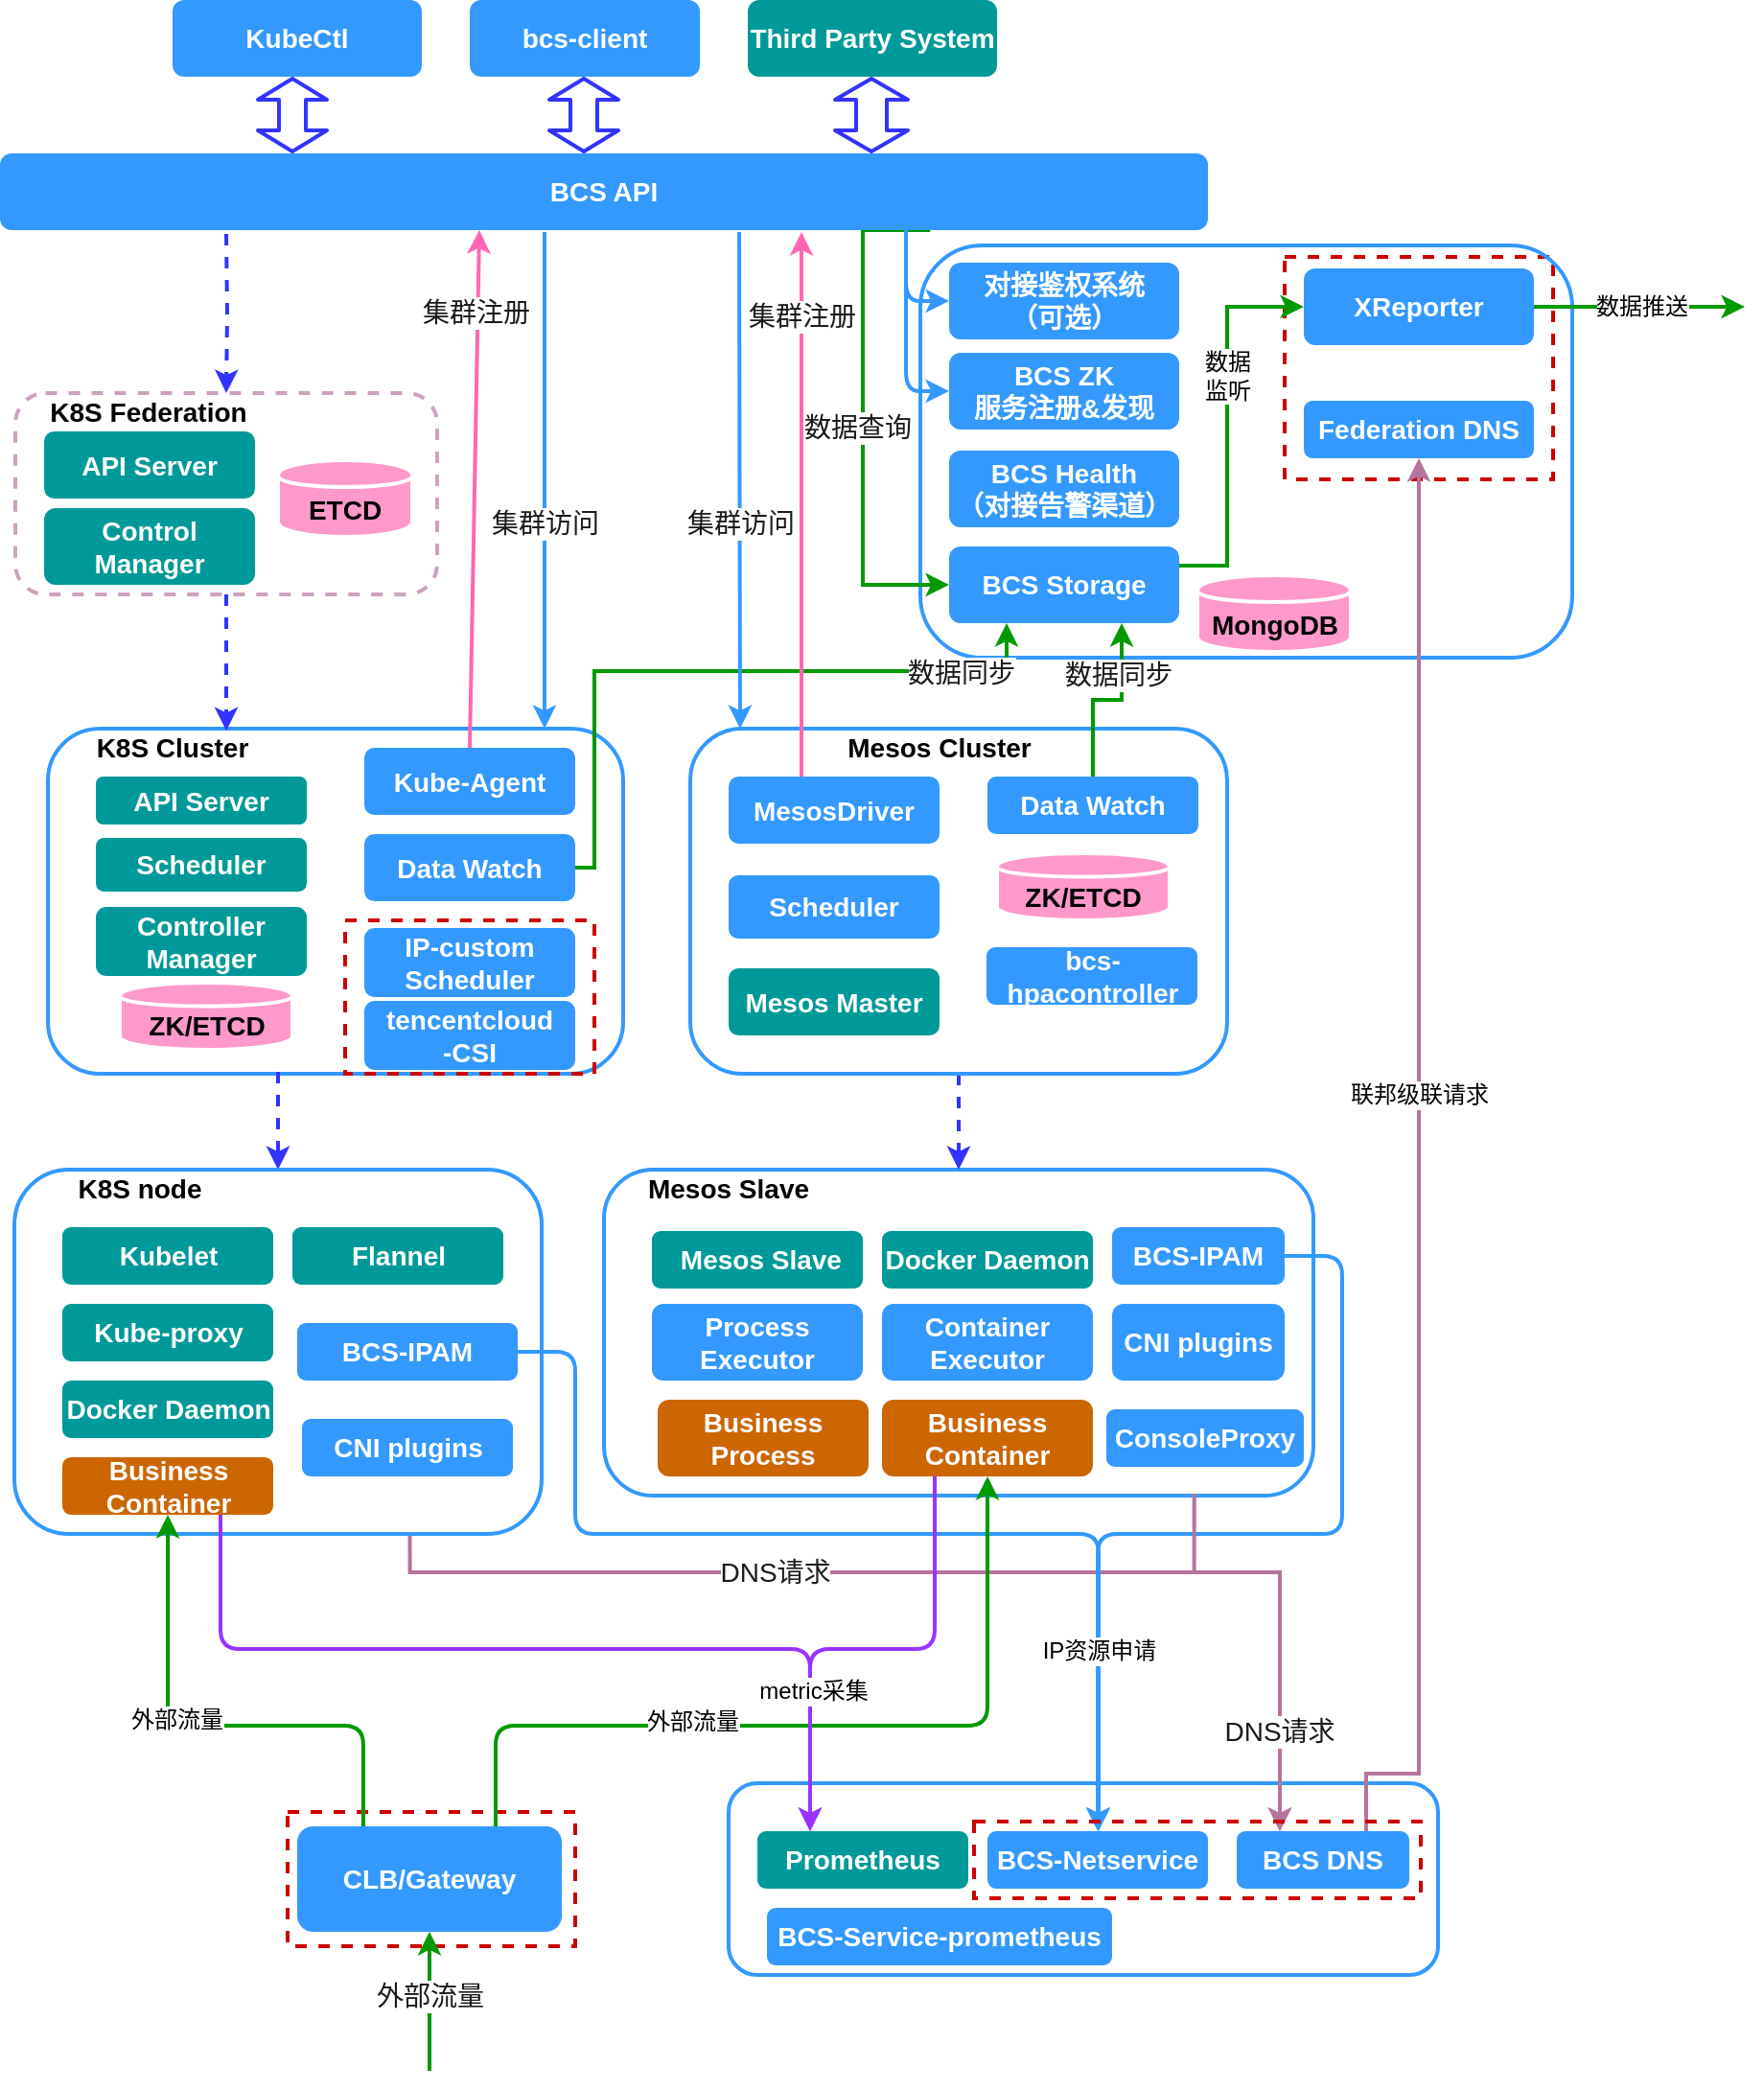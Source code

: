 <mxfile version="11.1.4" type="device"><diagram id="taxaUmjwehEzx2mqGv78" name="v2"><mxGraphModel dx="1186" dy="907" grid="1" gridSize="10" guides="1" tooltips="1" connect="1" arrows="1" fold="1" page="1" pageScale="1" pageWidth="827" pageHeight="1169" background="#ffffff" math="0" shadow="0"><root><mxCell id="0"/><mxCell id="1" parent="0"/><mxCell id="YD3d31g8_n-VVT_rZCP_-27" value="" style="rounded=0;whiteSpace=wrap;html=1;strokeWidth=2;dashed=1;strokeColor=#CC0000;fillColor=none;" vertex="1" parent="1"><mxGeometry x="220" y="1025" width="150" height="70" as="geometry"/></mxCell><mxCell id="cRc2IPDak52sebp2Z4-t-5" value="" style="rounded=1;whiteSpace=wrap;html=1;fontSize=14;fontStyle=1;strokeColor=#3399FF;strokeWidth=2;fillColor=none;" parent="1" vertex="1"><mxGeometry x="95" y="460" width="300" height="180" as="geometry"/></mxCell><mxCell id="YD3d31g8_n-VVT_rZCP_-28" value="" style="rounded=0;whiteSpace=wrap;html=1;strokeWidth=2;dashed=1;strokeColor=#CC0000;fillColor=none;" vertex="1" parent="1"><mxGeometry x="250" y="560" width="130" height="80" as="geometry"/></mxCell><mxCell id="YD3d31g8_n-VVT_rZCP_-29" value="" style="rounded=0;whiteSpace=wrap;html=1;strokeWidth=2;dashed=1;strokeColor=#CC0000;fillColor=none;" vertex="1" parent="1"><mxGeometry x="740" y="214" width="140" height="116" as="geometry"/></mxCell><mxCell id="YD3d31g8_n-VVT_rZCP_-17" value="" style="rounded=1;whiteSpace=wrap;html=1;fontSize=14;fontStyle=1;strokeColor=#3399FF;strokeWidth=2;" vertex="1" parent="1"><mxGeometry x="450" y="1010" width="370" height="100" as="geometry"/></mxCell><mxCell id="YD3d31g8_n-VVT_rZCP_-16" value="" style="rounded=1;whiteSpace=wrap;html=1;fontSize=14;fontStyle=1;strokeColor=#3399FF;strokeWidth=2;fillColor=none;" vertex="1" parent="1"><mxGeometry x="550" y="208" width="340" height="215" as="geometry"/></mxCell><mxCell id="cRc2IPDak52sebp2Z4-t-1" value="KubeCtl&lt;br style=&quot;font-size: 14px;&quot;&gt;" style="rounded=1;whiteSpace=wrap;html=1;fontSize=14;fontStyle=1;strokeColor=none;fillColor=#3399FF;fontColor=#FFFFFF;" parent="1" vertex="1"><mxGeometry x="160" y="80" width="130" height="40" as="geometry"/></mxCell><mxCell id="cRc2IPDak52sebp2Z4-t-2" value="bcs-client&lt;br style=&quot;font-size: 14px;&quot;&gt;" style="rounded=1;whiteSpace=wrap;html=1;fontSize=14;fontStyle=1;fontColor=#FFFFFF;strokeColor=none;fillColor=#3399FF;" parent="1" vertex="1"><mxGeometry x="315" y="80" width="120" height="40" as="geometry"/></mxCell><mxCell id="cRc2IPDak52sebp2Z4-t-3" value="Third Party System" style="rounded=1;whiteSpace=wrap;html=1;fontSize=14;fontStyle=1;fillColor=#009999;strokeColor=none;fontColor=#FFFFFF;" parent="1" vertex="1"><mxGeometry x="460" y="80" width="130" height="40" as="geometry"/></mxCell><mxCell id="cRc2IPDak52sebp2Z4-t-68" style="edgeStyle=orthogonalEdgeStyle;rounded=0;orthogonalLoop=1;jettySize=auto;html=1;strokeColor=#3333FF;strokeWidth=2;fontSize=14;fontColor=#FFFFFF;dashed=1;" parent="1" target="cRc2IPDak52sebp2Z4-t-63" edge="1"><mxGeometry relative="1" as="geometry"><mxPoint x="188" y="202" as="sourcePoint"/></mxGeometry></mxCell><mxCell id="cRc2IPDak52sebp2Z4-t-86" style="edgeStyle=orthogonalEdgeStyle;rounded=0;orthogonalLoop=1;jettySize=auto;html=1;exitX=0.77;exitY=1;exitDx=0;exitDy=0;entryX=0;entryY=0.5;entryDx=0;entryDy=0;strokeColor=#009900;strokeWidth=2;fontSize=14;fontColor=#FFFFFF;exitPerimeter=0;" parent="1" source="cRc2IPDak52sebp2Z4-t-4" target="cRc2IPDak52sebp2Z4-t-52" edge="1"><mxGeometry relative="1" as="geometry"><Array as="points"><mxPoint x="520" y="200"/><mxPoint x="520" y="385"/></Array></mxGeometry></mxCell><mxCell id="cRc2IPDak52sebp2Z4-t-87" value="&lt;font color=&quot;#1a1a1a&quot;&gt;数据查询&lt;/font&gt;" style="text;html=1;resizable=0;points=[];align=center;verticalAlign=middle;labelBackgroundColor=#ffffff;fontSize=14;fontColor=#FFFFFF;" parent="cRc2IPDak52sebp2Z4-t-86" vertex="1" connectable="0"><mxGeometry x="0.043" y="-3" relative="1" as="geometry"><mxPoint as="offset"/></mxGeometry></mxCell><mxCell id="cRc2IPDak52sebp2Z4-t-4" value="BCS API&lt;br style=&quot;font-size: 14px;&quot;&gt;" style="rounded=1;whiteSpace=wrap;html=1;fontSize=14;fontStyle=1;fontColor=#FFFFFF;strokeColor=none;fillColor=#3399FF;" parent="1" vertex="1"><mxGeometry x="70" y="160" width="630" height="40" as="geometry"/></mxCell><mxCell id="cRc2IPDak52sebp2Z4-t-70" style="rounded=0;orthogonalLoop=1;jettySize=auto;html=1;entryX=0.5;entryY=0;entryDx=0;entryDy=0;dashed=1;strokeColor=#3333FF;strokeWidth=2;fontSize=14;fontColor=#FFFFFF;" parent="1" target="cRc2IPDak52sebp2Z4-t-7" edge="1"><mxGeometry relative="1" as="geometry"><mxPoint x="215" y="639" as="sourcePoint"/></mxGeometry></mxCell><mxCell id="cRc2IPDak52sebp2Z4-t-93" style="edgeStyle=orthogonalEdgeStyle;rounded=0;orthogonalLoop=1;jettySize=auto;html=1;exitX=0.75;exitY=1;exitDx=0;exitDy=0;strokeColor=#B5739D;strokeWidth=2;fontSize=14;fontColor=#FFFFFF;entryX=0.25;entryY=0;entryDx=0;entryDy=0;" parent="1" source="cRc2IPDak52sebp2Z4-t-7" target="cRc2IPDak52sebp2Z4-t-50" edge="1"><mxGeometry relative="1" as="geometry"><mxPoint x="880" y="630" as="targetPoint"/><Array as="points"><mxPoint x="284" y="900"/><mxPoint x="738" y="900"/></Array></mxGeometry></mxCell><mxCell id="cRc2IPDak52sebp2Z4-t-95" value="&lt;font color=&quot;#1a1a1a&quot;&gt;DNS请求&lt;/font&gt;" style="text;html=1;resizable=0;points=[];align=center;verticalAlign=middle;labelBackgroundColor=#ffffff;fontSize=14;fontColor=#FFFFFF;" parent="cRc2IPDak52sebp2Z4-t-93" vertex="1" connectable="0"><mxGeometry x="-0.311" relative="1" as="geometry"><mxPoint as="offset"/></mxGeometry></mxCell><mxCell id="cRc2IPDak52sebp2Z4-t-7" value="" style="rounded=1;whiteSpace=wrap;html=1;fontSize=14;fontStyle=1;strokeColor=#3399FF;strokeWidth=2;" parent="1" vertex="1"><mxGeometry x="77.5" y="690" width="275" height="190" as="geometry"/></mxCell><mxCell id="cRc2IPDak52sebp2Z4-t-8" value="" style="rounded=1;whiteSpace=wrap;html=1;fontSize=14;fontStyle=1;strokeColor=#3399FF;strokeWidth=2;" parent="1" vertex="1"><mxGeometry x="385" y="690" width="370" height="170" as="geometry"/></mxCell><mxCell id="cRc2IPDak52sebp2Z4-t-88" style="rounded=0;orthogonalLoop=1;jettySize=auto;html=1;exitX=0.5;exitY=1;exitDx=0;exitDy=0;strokeColor=#3333FF;strokeWidth=2;fontSize=14;fontColor=#FFFFFF;dashed=1;" parent="1" source="cRc2IPDak52sebp2Z4-t-9" target="cRc2IPDak52sebp2Z4-t-8" edge="1"><mxGeometry relative="1" as="geometry"/></mxCell><mxCell id="cRc2IPDak52sebp2Z4-t-9" value="" style="rounded=1;whiteSpace=wrap;html=1;fontSize=14;fontStyle=1;strokeColor=#3399FF;strokeWidth=2;" parent="1" vertex="1"><mxGeometry x="430" y="460" width="280" height="180" as="geometry"/></mxCell><mxCell id="cRc2IPDak52sebp2Z4-t-12" value="API Server" style="rounded=1;whiteSpace=wrap;html=1;fontSize=14;fontStyle=1;fontColor=#FFFFFF;strokeColor=none;fillColor=#009999;" parent="1" vertex="1"><mxGeometry x="120" y="485" width="110" height="25" as="geometry"/></mxCell><mxCell id="cRc2IPDak52sebp2Z4-t-71" style="rounded=0;orthogonalLoop=1;jettySize=auto;html=1;exitX=0.5;exitY=0;exitDx=0;exitDy=0;strokeColor=#FF66B3;strokeWidth=2;fontSize=14;fontColor=#FFFFFF;" parent="1" source="cRc2IPDak52sebp2Z4-t-13" edge="1"><mxGeometry relative="1" as="geometry"><mxPoint x="320" y="200" as="targetPoint"/></mxGeometry></mxCell><mxCell id="cRc2IPDak52sebp2Z4-t-73" value="&lt;font color=&quot;#1a1a1a&quot;&gt;集群注册&lt;/font&gt;" style="text;html=1;resizable=0;points=[];align=center;verticalAlign=middle;labelBackgroundColor=#ffffff;fontSize=14;fontColor=#FFFFFF;" parent="cRc2IPDak52sebp2Z4-t-71" vertex="1" connectable="0"><mxGeometry x="0.684" y="1" relative="1" as="geometry"><mxPoint as="offset"/></mxGeometry></mxCell><mxCell id="cRc2IPDak52sebp2Z4-t-13" value="Kube-Agent" style="rounded=1;whiteSpace=wrap;html=1;fontSize=14;fontStyle=1;fontColor=#FFFFFF;strokeColor=none;fillColor=#3399FF;" parent="1" vertex="1"><mxGeometry x="260" y="470" width="110" height="35" as="geometry"/></mxCell><mxCell id="cRc2IPDak52sebp2Z4-t-14" value="Scheduler" style="rounded=1;whiteSpace=wrap;html=1;fontSize=14;fontStyle=1;fontColor=#FFFFFF;strokeColor=none;fillColor=#009999;" parent="1" vertex="1"><mxGeometry x="120" y="517" width="110" height="28" as="geometry"/></mxCell><mxCell id="cRc2IPDak52sebp2Z4-t-82" style="edgeStyle=orthogonalEdgeStyle;rounded=0;orthogonalLoop=1;jettySize=auto;html=1;exitX=1;exitY=0.5;exitDx=0;exitDy=0;entryX=0.25;entryY=1;entryDx=0;entryDy=0;strokeColor=#009900;strokeWidth=2;fontSize=14;fontColor=#FFFFFF;" parent="1" source="cRc2IPDak52sebp2Z4-t-15" target="cRc2IPDak52sebp2Z4-t-52" edge="1"><mxGeometry relative="1" as="geometry"><Array as="points"><mxPoint x="380" y="533"/><mxPoint x="380" y="430"/><mxPoint x="595" y="430"/></Array></mxGeometry></mxCell><mxCell id="cRc2IPDak52sebp2Z4-t-84" value="&lt;font color=&quot;#1a1a1a&quot;&gt;数据同步&lt;/font&gt;" style="text;html=1;resizable=0;points=[];align=center;verticalAlign=middle;labelBackgroundColor=#ffffff;fontSize=14;fontColor=#FFFFFF;" parent="cRc2IPDak52sebp2Z4-t-82" vertex="1" connectable="0"><mxGeometry x="0.721" y="-1" relative="1" as="geometry"><mxPoint as="offset"/></mxGeometry></mxCell><mxCell id="cRc2IPDak52sebp2Z4-t-15" value="Data Watch" style="rounded=1;whiteSpace=wrap;html=1;fontSize=14;fontStyle=1;fontColor=#FFFFFF;strokeColor=none;fillColor=#3399FF;" parent="1" vertex="1"><mxGeometry x="260" y="515" width="110" height="35" as="geometry"/></mxCell><mxCell id="cRc2IPDak52sebp2Z4-t-16" value="Controller Manager" style="rounded=1;whiteSpace=wrap;html=1;fontSize=14;fontStyle=1;fontColor=#FFFFFF;strokeColor=none;fillColor=#009999;" parent="1" vertex="1"><mxGeometry x="120" y="553" width="110" height="36" as="geometry"/></mxCell><mxCell id="cRc2IPDak52sebp2Z4-t-17" value="K8S Cluster" style="text;html=1;strokeColor=none;fillColor=none;align=center;verticalAlign=middle;whiteSpace=wrap;rounded=0;fontSize=14;fontStyle=1" parent="1" vertex="1"><mxGeometry x="115" y="460" width="90" height="20" as="geometry"/></mxCell><mxCell id="cRc2IPDak52sebp2Z4-t-18" value="Mesos Cluster" style="text;html=1;strokeColor=none;fillColor=none;align=center;verticalAlign=middle;whiteSpace=wrap;rounded=0;fontSize=14;fontStyle=1" parent="1" vertex="1"><mxGeometry x="500" y="460" width="120" height="20" as="geometry"/></mxCell><mxCell id="cRc2IPDak52sebp2Z4-t-19" value="MesosDriver" style="rounded=1;whiteSpace=wrap;html=1;fontSize=14;fontStyle=1;fontColor=#FFFFFF;strokeColor=none;fillColor=#3399FF;" parent="1" vertex="1"><mxGeometry x="450" y="485" width="110" height="35" as="geometry"/></mxCell><mxCell id="cRc2IPDak52sebp2Z4-t-83" style="edgeStyle=orthogonalEdgeStyle;rounded=0;orthogonalLoop=1;jettySize=auto;html=1;exitX=0.5;exitY=0;exitDx=0;exitDy=0;entryX=0.75;entryY=1;entryDx=0;entryDy=0;strokeColor=#009900;strokeWidth=2;fontSize=14;fontColor=#FFFFFF;" parent="1" source="cRc2IPDak52sebp2Z4-t-20" target="cRc2IPDak52sebp2Z4-t-52" edge="1"><mxGeometry relative="1" as="geometry"/></mxCell><mxCell id="cRc2IPDak52sebp2Z4-t-85" value="&lt;font color=&quot;#1a1a1a&quot;&gt;数据同步&lt;/font&gt;" style="text;html=1;resizable=0;points=[];align=center;verticalAlign=middle;labelBackgroundColor=#ffffff;fontSize=14;fontColor=#FFFFFF;" parent="cRc2IPDak52sebp2Z4-t-83" vertex="1" connectable="0"><mxGeometry x="0.432" y="2" relative="1" as="geometry"><mxPoint as="offset"/></mxGeometry></mxCell><mxCell id="cRc2IPDak52sebp2Z4-t-20" value="Data Watch" style="rounded=1;whiteSpace=wrap;html=1;fontSize=14;fontStyle=1;fontColor=#FFFFFF;strokeColor=none;fillColor=#3399FF;" parent="1" vertex="1"><mxGeometry x="585" y="485" width="110" height="30" as="geometry"/></mxCell><mxCell id="cRc2IPDak52sebp2Z4-t-21" value="Mesos Master" style="rounded=1;whiteSpace=wrap;html=1;fontSize=14;fontStyle=1;fontColor=#FFFFFF;strokeColor=none;fillColor=#009999;" parent="1" vertex="1"><mxGeometry x="450" y="585" width="110" height="35" as="geometry"/></mxCell><mxCell id="cRc2IPDak52sebp2Z4-t-22" value="Scheduler" style="rounded=1;whiteSpace=wrap;html=1;fontSize=14;fontStyle=1;fontColor=#FFFFFF;strokeColor=none;fillColor=#3399FF;" parent="1" vertex="1"><mxGeometry x="450" y="536.5" width="110" height="33" as="geometry"/></mxCell><mxCell id="cRc2IPDak52sebp2Z4-t-23" value="ZK/ETCD" style="shape=cylinder;whiteSpace=wrap;html=1;boundedLbl=1;backgroundOutline=1;fontSize=14;fontStyle=1;strokeColor=#FFFFFF;strokeWidth=2;fillColor=#FF99CC;" parent="1" vertex="1"><mxGeometry x="590" y="525" width="90" height="35" as="geometry"/></mxCell><mxCell id="cRc2IPDak52sebp2Z4-t-24" value="bcs-hpacontroller" style="rounded=1;whiteSpace=wrap;html=1;fontSize=14;fontStyle=1;fontColor=#FFFFFF;strokeColor=none;fillColor=#3399FF;" parent="1" vertex="1"><mxGeometry x="584.5" y="574" width="110" height="30" as="geometry"/></mxCell><mxCell id="cRc2IPDak52sebp2Z4-t-25" value="K8S node" style="text;html=1;strokeColor=none;fillColor=none;align=center;verticalAlign=middle;whiteSpace=wrap;rounded=0;fontSize=14;fontStyle=1" parent="1" vertex="1"><mxGeometry x="97.5" y="690" width="90" height="20" as="geometry"/></mxCell><mxCell id="cRc2IPDak52sebp2Z4-t-26" value="Mesos Slave" style="text;html=1;strokeColor=none;fillColor=none;align=center;verticalAlign=middle;whiteSpace=wrap;rounded=0;fontSize=14;fontStyle=1" parent="1" vertex="1"><mxGeometry x="405" y="690" width="90" height="20" as="geometry"/></mxCell><mxCell id="cRc2IPDak52sebp2Z4-t-27" value="Kubelet" style="rounded=1;whiteSpace=wrap;html=1;fontSize=14;fontStyle=1;fontColor=#FFFFFF;strokeColor=none;fillColor=#009999;" parent="1" vertex="1"><mxGeometry x="102.5" y="720" width="110" height="30" as="geometry"/></mxCell><mxCell id="cRc2IPDak52sebp2Z4-t-28" value="Kube-proxy" style="rounded=1;whiteSpace=wrap;html=1;fontSize=14;fontStyle=1;fontColor=#FFFFFF;strokeColor=none;fillColor=#009999;" parent="1" vertex="1"><mxGeometry x="102.5" y="760" width="110" height="30" as="geometry"/></mxCell><mxCell id="cRc2IPDak52sebp2Z4-t-29" value="Docker Daemon" style="rounded=1;whiteSpace=wrap;html=1;fontSize=14;fontStyle=1;fontColor=#FFFFFF;strokeColor=none;fillColor=#009999;" parent="1" vertex="1"><mxGeometry x="102.5" y="800" width="110" height="30" as="geometry"/></mxCell><mxCell id="cRc2IPDak52sebp2Z4-t-30" value="Flannel" style="rounded=1;whiteSpace=wrap;html=1;fontSize=14;fontStyle=1;fontColor=#FFFFFF;strokeColor=none;fillColor=#009999;" parent="1" vertex="1"><mxGeometry x="222.5" y="720" width="110" height="30" as="geometry"/></mxCell><mxCell id="YD3d31g8_n-VVT_rZCP_-21" style="edgeStyle=orthogonalEdgeStyle;rounded=1;orthogonalLoop=1;jettySize=auto;html=1;exitX=1;exitY=0.5;exitDx=0;exitDy=0;startArrow=none;startFill=0;endArrow=classic;endFill=1;strokeColor=#3399FF;strokeWidth=2;" edge="1" parent="1" source="cRc2IPDak52sebp2Z4-t-32" target="YD3d31g8_n-VVT_rZCP_-2"><mxGeometry relative="1" as="geometry"><Array as="points"><mxPoint x="370" y="785"/><mxPoint x="370" y="880"/><mxPoint x="643" y="880"/></Array></mxGeometry></mxCell><mxCell id="cRc2IPDak52sebp2Z4-t-32" value="BCS-IPAM" style="rounded=1;whiteSpace=wrap;html=1;fontSize=14;fontStyle=1;fontColor=#FFFFFF;strokeColor=none;fillColor=#3399FF;" parent="1" vertex="1"><mxGeometry x="225" y="770" width="115" height="30" as="geometry"/></mxCell><mxCell id="cRc2IPDak52sebp2Z4-t-33" value="Business Container" style="rounded=1;whiteSpace=wrap;html=1;fontSize=14;fontStyle=1;fontColor=#FFFFFF;strokeColor=none;fillColor=#CC6600;" parent="1" vertex="1"><mxGeometry x="102.5" y="840" width="110" height="30" as="geometry"/></mxCell><mxCell id="cRc2IPDak52sebp2Z4-t-34" value="CNI plugins" style="rounded=1;whiteSpace=wrap;html=1;fontSize=14;fontStyle=1;fontColor=#FFFFFF;strokeColor=none;fillColor=#3399FF;" parent="1" vertex="1"><mxGeometry x="227.5" y="820" width="110" height="30" as="geometry"/></mxCell><mxCell id="cRc2IPDak52sebp2Z4-t-35" value="&amp;nbsp;Mesos Slave" style="rounded=1;whiteSpace=wrap;html=1;fontSize=14;fontStyle=1;fontColor=#FFFFFF;strokeColor=none;fillColor=#009999;" parent="1" vertex="1"><mxGeometry x="410" y="722" width="110" height="30" as="geometry"/></mxCell><mxCell id="cRc2IPDak52sebp2Z4-t-36" value="Process Executor" style="rounded=1;whiteSpace=wrap;html=1;fontSize=14;fontStyle=1;fontColor=#FFFFFF;strokeColor=none;fillColor=#3399FF;" parent="1" vertex="1"><mxGeometry x="410" y="760" width="110" height="40" as="geometry"/></mxCell><mxCell id="cRc2IPDak52sebp2Z4-t-37" value="Container Executor" style="rounded=1;whiteSpace=wrap;html=1;fontSize=14;fontStyle=1;fontColor=#FFFFFF;strokeColor=none;fillColor=#3399FF;" parent="1" vertex="1"><mxGeometry x="530" y="760" width="110" height="40" as="geometry"/></mxCell><mxCell id="YD3d31g8_n-VVT_rZCP_-23" style="edgeStyle=orthogonalEdgeStyle;rounded=1;orthogonalLoop=1;jettySize=auto;html=1;exitX=1;exitY=0.5;exitDx=0;exitDy=0;entryX=0.5;entryY=0;entryDx=0;entryDy=0;startArrow=none;startFill=0;endArrow=classic;endFill=1;strokeColor=#3399FF;strokeWidth=2;" edge="1" parent="1" source="cRc2IPDak52sebp2Z4-t-40" target="YD3d31g8_n-VVT_rZCP_-2"><mxGeometry relative="1" as="geometry"><Array as="points"><mxPoint x="770" y="735"/><mxPoint x="770" y="880"/><mxPoint x="643" y="880"/></Array></mxGeometry></mxCell><mxCell id="YD3d31g8_n-VVT_rZCP_-24" value="IP资源申请" style="text;html=1;resizable=0;points=[];align=center;verticalAlign=middle;labelBackgroundColor=#ffffff;" vertex="1" connectable="0" parent="YD3d31g8_n-VVT_rZCP_-23"><mxGeometry x="0.589" relative="1" as="geometry"><mxPoint as="offset"/></mxGeometry></mxCell><mxCell id="cRc2IPDak52sebp2Z4-t-40" value="BCS-IPAM" style="rounded=1;whiteSpace=wrap;html=1;fontSize=14;fontStyle=1;fontColor=#FFFFFF;strokeColor=none;fillColor=#3399FF;" parent="1" vertex="1"><mxGeometry x="650" y="720" width="90" height="30" as="geometry"/></mxCell><mxCell id="cRc2IPDak52sebp2Z4-t-42" value="CNI plugins" style="rounded=1;whiteSpace=wrap;html=1;fontSize=14;fontStyle=1;fontColor=#FFFFFF;strokeColor=none;fillColor=#3399FF;" parent="1" vertex="1"><mxGeometry x="650" y="760" width="90" height="40" as="geometry"/></mxCell><mxCell id="cRc2IPDak52sebp2Z4-t-47" value="Business Container" style="rounded=1;whiteSpace=wrap;html=1;fontSize=14;fontStyle=1;fontColor=#FFFFFF;strokeColor=none;fillColor=#CC6600;" parent="1" vertex="1"><mxGeometry x="530" y="810" width="110" height="40" as="geometry"/></mxCell><mxCell id="cRc2IPDak52sebp2Z4-t-48" value="Business Process" style="rounded=1;whiteSpace=wrap;html=1;fontSize=14;fontStyle=1;fontColor=#FFFFFF;strokeColor=none;fillColor=#CC6600;" parent="1" vertex="1"><mxGeometry x="413" y="810" width="110" height="40" as="geometry"/></mxCell><mxCell id="cRc2IPDak52sebp2Z4-t-49" value="Docker Daemon" style="rounded=1;whiteSpace=wrap;html=1;fontSize=14;fontStyle=1;fontColor=#FFFFFF;strokeColor=none;fillColor=#009999;" parent="1" vertex="1"><mxGeometry x="530" y="722" width="110" height="30" as="geometry"/></mxCell><mxCell id="iwI24zQq8CgomT1P9HH2-2" style="edgeStyle=orthogonalEdgeStyle;rounded=0;orthogonalLoop=1;jettySize=auto;html=1;exitX=0.75;exitY=0;exitDx=0;exitDy=0;entryX=0.5;entryY=1;entryDx=0;entryDy=0;fontSize=14;fontColor=#FFFFFF;strokeColor=#B5739D;strokeWidth=2;" parent="1" source="cRc2IPDak52sebp2Z4-t-50" target="iwI24zQq8CgomT1P9HH2-1" edge="1"><mxGeometry relative="1" as="geometry"><Array as="points"><mxPoint x="783" y="1005"/><mxPoint x="810" y="1005"/></Array></mxGeometry></mxCell><mxCell id="iwI24zQq8CgomT1P9HH2-3" value="&lt;font color=&quot;#000000&quot;&gt;联邦级联请求&lt;/font&gt;" style="text;html=1;resizable=0;points=[];align=center;verticalAlign=middle;labelBackgroundColor=#ffffff;" parent="iwI24zQq8CgomT1P9HH2-2" vertex="1" connectable="0"><mxGeometry x="0.108" relative="1" as="geometry"><mxPoint as="offset"/></mxGeometry></mxCell><mxCell id="cRc2IPDak52sebp2Z4-t-50" value="BCS DNS&lt;br style=&quot;font-size: 14px;&quot;&gt;" style="rounded=1;whiteSpace=wrap;html=1;fontSize=14;fontStyle=1;fontColor=#FFFFFF;strokeColor=none;fillColor=#3399FF;" parent="1" vertex="1"><mxGeometry x="715" y="1035" width="90" height="30" as="geometry"/></mxCell><mxCell id="iwI24zQq8CgomT1P9HH2-5" style="edgeStyle=orthogonalEdgeStyle;rounded=1;orthogonalLoop=1;jettySize=auto;html=1;exitX=0.25;exitY=0;exitDx=0;exitDy=0;entryX=0.5;entryY=1;entryDx=0;entryDy=0;fontSize=14;fontColor=#FFFFFF;strokeColor=#009900;strokeWidth=2;" parent="1" source="cRc2IPDak52sebp2Z4-t-51" target="cRc2IPDak52sebp2Z4-t-33" edge="1"><mxGeometry relative="1" as="geometry"><Array as="points"><mxPoint x="260" y="980"/><mxPoint x="158" y="980"/></Array></mxGeometry></mxCell><mxCell id="YD3d31g8_n-VVT_rZCP_-8" value="外部流量" style="text;html=1;resizable=0;points=[];align=center;verticalAlign=middle;labelBackgroundColor=#ffffff;" vertex="1" connectable="0" parent="iwI24zQq8CgomT1P9HH2-5"><mxGeometry x="0.133" y="-3" relative="1" as="geometry"><mxPoint as="offset"/></mxGeometry></mxCell><mxCell id="iwI24zQq8CgomT1P9HH2-6" style="edgeStyle=orthogonalEdgeStyle;rounded=1;orthogonalLoop=1;jettySize=auto;html=1;exitX=0.75;exitY=0;exitDx=0;exitDy=0;entryX=0.5;entryY=1;entryDx=0;entryDy=0;fontSize=14;fontColor=#FFFFFF;strokeColor=#009900;strokeWidth=2;" parent="1" source="cRc2IPDak52sebp2Z4-t-51" target="cRc2IPDak52sebp2Z4-t-47" edge="1"><mxGeometry relative="1" as="geometry"><Array as="points"><mxPoint x="329" y="980"/><mxPoint x="585" y="980"/></Array></mxGeometry></mxCell><mxCell id="YD3d31g8_n-VVT_rZCP_-9" value="外部流量" style="text;html=1;resizable=0;points=[];align=center;verticalAlign=middle;labelBackgroundColor=#ffffff;" vertex="1" connectable="0" parent="iwI24zQq8CgomT1P9HH2-6"><mxGeometry x="-0.297" y="2" relative="1" as="geometry"><mxPoint as="offset"/></mxGeometry></mxCell><mxCell id="cRc2IPDak52sebp2Z4-t-51" value="CLB/Gateway" style="rounded=1;whiteSpace=wrap;html=1;rotation=0;fontSize=14;fontStyle=1;fontColor=#FFFFFF;strokeColor=none;fillColor=#3399FF;" parent="1" vertex="1"><mxGeometry x="225" y="1032.5" width="138" height="55" as="geometry"/></mxCell><mxCell id="iwI24zQq8CgomT1P9HH2-8" style="edgeStyle=orthogonalEdgeStyle;rounded=0;orthogonalLoop=1;jettySize=auto;html=1;exitX=1;exitY=0.25;exitDx=0;exitDy=0;entryX=0;entryY=0.5;entryDx=0;entryDy=0;fontSize=14;fontColor=#FFFFFF;strokeColor=#009900;strokeWidth=2;" parent="1" source="cRc2IPDak52sebp2Z4-t-52" target="iwI24zQq8CgomT1P9HH2-7" edge="1"><mxGeometry relative="1" as="geometry"><Array as="points"><mxPoint x="710" y="375"/><mxPoint x="710" y="240"/></Array></mxGeometry></mxCell><mxCell id="iwI24zQq8CgomT1P9HH2-9" value="&lt;font color=&quot;#000000&quot;&gt;数据&lt;br&gt;监听&lt;/font&gt;" style="text;html=1;resizable=0;points=[];align=center;verticalAlign=middle;labelBackgroundColor=#ffffff;" parent="iwI24zQq8CgomT1P9HH2-8" vertex="1" connectable="0"><mxGeometry x="0.244" relative="1" as="geometry"><mxPoint as="offset"/></mxGeometry></mxCell><mxCell id="cRc2IPDak52sebp2Z4-t-52" value="BCS Storage&lt;br style=&quot;font-size: 14px;&quot;&gt;" style="rounded=1;whiteSpace=wrap;html=1;fontSize=14;fontStyle=1;fontColor=#FFFFFF;strokeColor=none;fillColor=#3399FF;" parent="1" vertex="1"><mxGeometry x="565" y="365" width="120" height="40" as="geometry"/></mxCell><mxCell id="cRc2IPDak52sebp2Z4-t-53" value="MongoDB&lt;br style=&quot;font-size: 14px;&quot;&gt;" style="shape=cylinder;whiteSpace=wrap;html=1;boundedLbl=1;backgroundOutline=1;fontSize=14;fontStyle=1;strokeColor=#FFFFFF;strokeWidth=2;fillColor=#FF99CC;" parent="1" vertex="1"><mxGeometry x="694.5" y="380" width="80" height="40" as="geometry"/></mxCell><mxCell id="cRc2IPDak52sebp2Z4-t-54" value="BCS Health&lt;br style=&quot;font-size: 14px;&quot;&gt;（对接告警渠道）&lt;br style=&quot;font-size: 14px;&quot;&gt;" style="rounded=1;whiteSpace=wrap;html=1;fontSize=14;fontStyle=1;fontColor=#FFFFFF;strokeColor=none;fillColor=#3399FF;" parent="1" vertex="1"><mxGeometry x="565" y="315" width="120" height="40" as="geometry"/></mxCell><mxCell id="cRc2IPDak52sebp2Z4-t-56" value="BCS ZK&lt;br style=&quot;font-size: 14px&quot;&gt;服务注册&amp;amp;发现&lt;br style=&quot;font-size: 14px&quot;&gt;" style="rounded=1;whiteSpace=wrap;html=1;fontSize=14;fontStyle=1;fontColor=#FFFFFF;strokeColor=none;fillColor=#3399FF;" parent="1" vertex="1"><mxGeometry x="565" y="264" width="120" height="40" as="geometry"/></mxCell><mxCell id="cRc2IPDak52sebp2Z4-t-57" value="对接鉴权系统&lt;br style=&quot;font-size: 14px;&quot;&gt;（可选）&lt;br style=&quot;font-size: 14px;&quot;&gt;" style="rounded=1;whiteSpace=wrap;html=1;fontSize=14;fontStyle=1;fontColor=#FFFFFF;strokeColor=none;fillColor=#3399FF;" parent="1" vertex="1"><mxGeometry x="565" y="217" width="120" height="40" as="geometry"/></mxCell><mxCell id="cRc2IPDak52sebp2Z4-t-58" value="" style="shape=flexArrow;endArrow=classic;startArrow=classic;html=1;width=13;endSize=3;startSize=3;fontSize=14;fontStyle=1;strokeColor=#3333FF;strokeWidth=2;" parent="1" edge="1"><mxGeometry width="50" height="50" relative="1" as="geometry"><mxPoint x="222.5" y="160" as="sourcePoint"/><mxPoint x="222.5" y="120" as="targetPoint"/></mxGeometry></mxCell><mxCell id="cRc2IPDak52sebp2Z4-t-59" value="" style="shape=flexArrow;endArrow=classic;startArrow=classic;html=1;width=13;endSize=3;startSize=3;fontSize=14;fontStyle=1;strokeColor=#3333FF;strokeWidth=2;" parent="1" edge="1"><mxGeometry width="50" height="50" relative="1" as="geometry"><mxPoint x="374.5" y="160" as="sourcePoint"/><mxPoint x="374.5" y="120" as="targetPoint"/></mxGeometry></mxCell><mxCell id="cRc2IPDak52sebp2Z4-t-60" value="" style="shape=flexArrow;endArrow=classic;startArrow=classic;html=1;width=15;endSize=3;startSize=3;fontSize=14;fontStyle=1;strokeColor=#3333FF;strokeWidth=2;" parent="1" edge="1"><mxGeometry width="50" height="50" relative="1" as="geometry"><mxPoint x="524.5" y="160" as="sourcePoint"/><mxPoint x="524.5" y="120" as="targetPoint"/></mxGeometry></mxCell><mxCell id="cRc2IPDak52sebp2Z4-t-69" style="edgeStyle=orthogonalEdgeStyle;rounded=0;orthogonalLoop=1;jettySize=auto;html=1;exitX=0.5;exitY=1;exitDx=0;exitDy=0;entryX=0.31;entryY=0.006;entryDx=0;entryDy=0;entryPerimeter=0;dashed=1;strokeColor=#3333FF;strokeWidth=2;fontSize=14;fontColor=#FFFFFF;" parent="1" source="cRc2IPDak52sebp2Z4-t-63" target="cRc2IPDak52sebp2Z4-t-5" edge="1"><mxGeometry relative="1" as="geometry"/></mxCell><mxCell id="cRc2IPDak52sebp2Z4-t-63" value="" style="rounded=1;whiteSpace=wrap;html=1;fontSize=14;fontStyle=1;strokeColor=#CDA2BE;strokeWidth=2;dashed=1;" parent="1" vertex="1"><mxGeometry x="78" y="285" width="220" height="105" as="geometry"/></mxCell><mxCell id="cRc2IPDak52sebp2Z4-t-64" value="K8S Federation" style="text;html=1;strokeColor=none;fillColor=none;align=center;verticalAlign=middle;whiteSpace=wrap;rounded=0;fontSize=14;fontStyle=1" parent="1" vertex="1"><mxGeometry x="85" y="285" width="125" height="20" as="geometry"/></mxCell><mxCell id="cRc2IPDak52sebp2Z4-t-65" value="API Server" style="rounded=1;whiteSpace=wrap;html=1;fontSize=14;fontStyle=1;fontColor=#FFFFFF;strokeColor=none;fillColor=#009999;" parent="1" vertex="1"><mxGeometry x="93" y="305" width="110" height="35" as="geometry"/></mxCell><mxCell id="cRc2IPDak52sebp2Z4-t-66" value="Control Manager" style="rounded=1;whiteSpace=wrap;html=1;fontSize=14;fontStyle=1;fontColor=#FFFFFF;strokeColor=none;fillColor=#009999;" parent="1" vertex="1"><mxGeometry x="93" y="345" width="110" height="40" as="geometry"/></mxCell><mxCell id="cRc2IPDak52sebp2Z4-t-67" value="ETCD" style="shape=cylinder;whiteSpace=wrap;html=1;boundedLbl=1;backgroundOutline=1;fontSize=14;fontStyle=1;fillColor=#FF99CC;strokeColor=#FFFFFF;strokeWidth=2;" parent="1" vertex="1"><mxGeometry x="215" y="320" width="70" height="40" as="geometry"/></mxCell><mxCell id="cRc2IPDak52sebp2Z4-t-72" value="" style="endArrow=classic;html=1;strokeColor=#FF66B3;strokeWidth=2;fontSize=14;fontColor=#FFFFFF;exitX=0.25;exitY=0;exitDx=0;exitDy=0;entryX=0.694;entryY=1.025;entryDx=0;entryDy=0;entryPerimeter=0;" parent="1" edge="1"><mxGeometry width="50" height="50" relative="1" as="geometry"><mxPoint x="488" y="485" as="sourcePoint"/><mxPoint x="488" y="201" as="targetPoint"/></mxGeometry></mxCell><mxCell id="cRc2IPDak52sebp2Z4-t-74" value="&lt;font color=&quot;#1a1a1a&quot;&gt;集群注册&lt;/font&gt;" style="text;html=1;resizable=0;points=[];align=center;verticalAlign=middle;labelBackgroundColor=#ffffff;fontSize=14;fontColor=#FFFFFF;" parent="cRc2IPDak52sebp2Z4-t-72" vertex="1" connectable="0"><mxGeometry x="0.69" relative="1" as="geometry"><mxPoint as="offset"/></mxGeometry></mxCell><mxCell id="cRc2IPDak52sebp2Z4-t-75" value="" style="endArrow=classic;html=1;strokeColor=#3399FF;strokeWidth=2;fontSize=14;fontColor=#FFFFFF;" parent="1" edge="1"><mxGeometry width="50" height="50" relative="1" as="geometry"><mxPoint x="354" y="201" as="sourcePoint"/><mxPoint x="354" y="460" as="targetPoint"/></mxGeometry></mxCell><mxCell id="cRc2IPDak52sebp2Z4-t-76" value="&lt;font color=&quot;#1a1a1a&quot;&gt;集群访问&lt;/font&gt;" style="text;html=1;resizable=0;points=[];align=center;verticalAlign=middle;labelBackgroundColor=#ffffff;fontSize=14;fontColor=#FFFFFF;" parent="cRc2IPDak52sebp2Z4-t-75" vertex="1" connectable="0"><mxGeometry x="0.174" relative="1" as="geometry"><mxPoint as="offset"/></mxGeometry></mxCell><mxCell id="cRc2IPDak52sebp2Z4-t-77" value="" style="endArrow=classic;html=1;strokeColor=#3399FF;strokeWidth=2;fontSize=14;fontColor=#FFFFFF;exitX=0.46;exitY=1.025;exitDx=0;exitDy=0;exitPerimeter=0;" parent="1" edge="1"><mxGeometry width="50" height="50" relative="1" as="geometry"><mxPoint x="455.5" y="201" as="sourcePoint"/><mxPoint x="456" y="460" as="targetPoint"/></mxGeometry></mxCell><mxCell id="cRc2IPDak52sebp2Z4-t-78" value="&lt;font color=&quot;#1a1a1a&quot;&gt;集群访问&lt;/font&gt;" style="text;html=1;resizable=0;points=[];align=center;verticalAlign=middle;labelBackgroundColor=#ffffff;fontSize=14;fontColor=#FFFFFF;" parent="cRc2IPDak52sebp2Z4-t-77" vertex="1" connectable="0"><mxGeometry x="0.174" relative="1" as="geometry"><mxPoint as="offset"/></mxGeometry></mxCell><mxCell id="cRc2IPDak52sebp2Z4-t-79" value="" style="endArrow=classic;html=1;strokeColor=#3399FF;strokeWidth=2;fontSize=14;fontColor=#FFFFFF;exitX=0.75;exitY=1;exitDx=0;exitDy=0;entryX=0;entryY=0.5;entryDx=0;entryDy=0;edgeStyle=orthogonalEdgeStyle;" parent="1" source="cRc2IPDak52sebp2Z4-t-4" target="cRc2IPDak52sebp2Z4-t-57" edge="1"><mxGeometry width="50" height="50" relative="1" as="geometry"><mxPoint x="520" y="340" as="sourcePoint"/><mxPoint x="570" y="290" as="targetPoint"/></mxGeometry></mxCell><mxCell id="cRc2IPDak52sebp2Z4-t-81" value="" style="endArrow=classic;html=1;strokeColor=#3399FF;strokeWidth=2;fontSize=14;fontColor=#FFFFFF;exitX=0.75;exitY=1;exitDx=0;exitDy=0;edgeStyle=orthogonalEdgeStyle;entryX=0;entryY=0.5;entryDx=0;entryDy=0;" parent="1" source="cRc2IPDak52sebp2Z4-t-4" target="cRc2IPDak52sebp2Z4-t-56" edge="1"><mxGeometry width="50" height="50" relative="1" as="geometry"><mxPoint x="520" y="380" as="sourcePoint"/><mxPoint x="541" y="310" as="targetPoint"/></mxGeometry></mxCell><mxCell id="cRc2IPDak52sebp2Z4-t-89" value="" style="endArrow=classic;html=1;strokeColor=#009900;strokeWidth=2;fontSize=14;fontColor=#FFFFFF;entryX=0.5;entryY=1;entryDx=0;entryDy=0;" parent="1" target="cRc2IPDak52sebp2Z4-t-51" edge="1"><mxGeometry width="50" height="50" relative="1" as="geometry"><mxPoint x="294" y="1160" as="sourcePoint"/><mxPoint x="930" y="530" as="targetPoint"/></mxGeometry></mxCell><mxCell id="cRc2IPDak52sebp2Z4-t-91" value="&lt;font color=&quot;#1a1a1a&quot;&gt;外部流量&lt;/font&gt;" style="text;html=1;resizable=0;points=[];align=center;verticalAlign=middle;labelBackgroundColor=#ffffff;fontSize=14;fontColor=#FFFFFF;" parent="cRc2IPDak52sebp2Z4-t-89" vertex="1" connectable="0"><mxGeometry x="-0.44" y="3" relative="1" as="geometry"><mxPoint x="3" y="-19" as="offset"/></mxGeometry></mxCell><mxCell id="cRc2IPDak52sebp2Z4-t-94" style="edgeStyle=orthogonalEdgeStyle;rounded=0;orthogonalLoop=1;jettySize=auto;html=1;exitX=0.832;exitY=0.994;exitDx=0;exitDy=0;strokeColor=#B5739D;strokeWidth=2;fontSize=14;fontColor=#FFFFFF;entryX=0.25;entryY=0;entryDx=0;entryDy=0;exitPerimeter=0;" parent="1" source="cRc2IPDak52sebp2Z4-t-8" target="cRc2IPDak52sebp2Z4-t-50" edge="1"><mxGeometry relative="1" as="geometry"><mxPoint x="840" y="645" as="targetPoint"/><mxPoint x="294" y="700" as="sourcePoint"/><Array as="points"><mxPoint x="693" y="900"/><mxPoint x="738" y="900"/></Array></mxGeometry></mxCell><mxCell id="cRc2IPDak52sebp2Z4-t-96" value="&lt;font color=&quot;#1a1a1a&quot;&gt;DNS请求&lt;/font&gt;" style="text;html=1;resizable=0;points=[];align=center;verticalAlign=middle;labelBackgroundColor=#ffffff;fontSize=14;fontColor=#FFFFFF;" parent="cRc2IPDak52sebp2Z4-t-94" vertex="1" connectable="0"><mxGeometry x="0.523" y="-1" relative="1" as="geometry"><mxPoint as="offset"/></mxGeometry></mxCell><mxCell id="iwI24zQq8CgomT1P9HH2-1" value="Federation DNS" style="rounded=1;whiteSpace=wrap;html=1;fontSize=14;fontStyle=1;fontColor=#FFFFFF;strokeColor=none;fillColor=#3399FF;" parent="1" vertex="1"><mxGeometry x="750" y="289" width="120" height="30" as="geometry"/></mxCell><mxCell id="iwI24zQq8CgomT1P9HH2-10" style="edgeStyle=orthogonalEdgeStyle;rounded=0;orthogonalLoop=1;jettySize=auto;html=1;exitX=1;exitY=0.5;exitDx=0;exitDy=0;strokeColor=#009900;fontSize=14;fontColor=#FFFFFF;strokeWidth=2;" parent="1" source="iwI24zQq8CgomT1P9HH2-7" edge="1"><mxGeometry relative="1" as="geometry"><mxPoint x="980" y="240" as="targetPoint"/></mxGeometry></mxCell><mxCell id="iwI24zQq8CgomT1P9HH2-11" value="&lt;font color=&quot;#000000&quot;&gt;数据推送&lt;/font&gt;" style="text;html=1;resizable=0;points=[];align=center;verticalAlign=middle;labelBackgroundColor=#ffffff;" parent="iwI24zQq8CgomT1P9HH2-10" vertex="1" connectable="0"><mxGeometry x="0.015" y="1" relative="1" as="geometry"><mxPoint as="offset"/></mxGeometry></mxCell><mxCell id="iwI24zQq8CgomT1P9HH2-7" value="XReporter" style="rounded=1;whiteSpace=wrap;html=1;fontSize=14;fontStyle=1;fontColor=#FFFFFF;strokeColor=none;fillColor=#3399FF;" parent="1" vertex="1"><mxGeometry x="750" y="220" width="120" height="40" as="geometry"/></mxCell><mxCell id="YD3d31g8_n-VVT_rZCP_-1" value="IP-custom&lt;br&gt;Scheduler" style="rounded=1;whiteSpace=wrap;html=1;fontSize=14;fontStyle=1;fontColor=#FFFFFF;strokeColor=none;fillColor=#3399FF;" vertex="1" parent="1"><mxGeometry x="260" y="564" width="110" height="36" as="geometry"/></mxCell><mxCell id="YD3d31g8_n-VVT_rZCP_-2" value="BCS-Netservice" style="rounded=1;whiteSpace=wrap;html=1;fontSize=14;fontStyle=1;fontColor=#FFFFFF;strokeColor=none;fillColor=#3399FF;" vertex="1" parent="1"><mxGeometry x="585" y="1035" width="115" height="30" as="geometry"/></mxCell><mxCell id="YD3d31g8_n-VVT_rZCP_-18" style="edgeStyle=orthogonalEdgeStyle;rounded=1;orthogonalLoop=1;jettySize=auto;html=1;exitX=0.25;exitY=0;exitDx=0;exitDy=0;entryX=0.25;entryY=1;entryDx=0;entryDy=0;strokeColor=#9933FF;strokeWidth=2;startArrow=classic;startFill=1;endArrow=none;endFill=0;" edge="1" parent="1" source="YD3d31g8_n-VVT_rZCP_-15" target="cRc2IPDak52sebp2Z4-t-47"><mxGeometry relative="1" as="geometry"><Array as="points"><mxPoint x="493" y="940"/><mxPoint x="558" y="940"/></Array></mxGeometry></mxCell><mxCell id="YD3d31g8_n-VVT_rZCP_-19" style="edgeStyle=orthogonalEdgeStyle;rounded=1;orthogonalLoop=1;jettySize=auto;html=1;exitX=0.25;exitY=0;exitDx=0;exitDy=0;entryX=0.75;entryY=1;entryDx=0;entryDy=0;strokeColor=#9933FF;strokeWidth=2;startArrow=classic;startFill=1;endArrow=none;endFill=0;" edge="1" parent="1" source="YD3d31g8_n-VVT_rZCP_-15" target="cRc2IPDak52sebp2Z4-t-33"><mxGeometry relative="1" as="geometry"><Array as="points"><mxPoint x="493" y="940"/><mxPoint x="185" y="940"/></Array></mxGeometry></mxCell><mxCell id="YD3d31g8_n-VVT_rZCP_-20" value="metric采集" style="text;html=1;resizable=0;points=[];align=center;verticalAlign=middle;labelBackgroundColor=#ffffff;" vertex="1" connectable="0" parent="YD3d31g8_n-VVT_rZCP_-19"><mxGeometry x="-0.692" y="-1" relative="1" as="geometry"><mxPoint as="offset"/></mxGeometry></mxCell><mxCell id="YD3d31g8_n-VVT_rZCP_-15" value="Prometheus" style="rounded=1;whiteSpace=wrap;html=1;fontSize=14;fontStyle=1;fontColor=#FFFFFF;strokeColor=none;fillColor=#009999;" vertex="1" parent="1"><mxGeometry x="465" y="1035" width="110" height="30" as="geometry"/></mxCell><mxCell id="YD3d31g8_n-VVT_rZCP_-25" value="BCS-Service-prometheus" style="rounded=1;whiteSpace=wrap;html=1;fontSize=14;fontStyle=1;fontColor=#FFFFFF;strokeColor=none;fillColor=#3399FF;" vertex="1" parent="1"><mxGeometry x="470" y="1075" width="180" height="30" as="geometry"/></mxCell><mxCell id="YD3d31g8_n-VVT_rZCP_-26" value="" style="rounded=0;whiteSpace=wrap;html=1;strokeWidth=2;dashed=1;strokeColor=#CC0000;fillColor=none;" vertex="1" parent="1"><mxGeometry x="578" y="1030" width="233" height="40" as="geometry"/></mxCell><mxCell id="YD3d31g8_n-VVT_rZCP_-31" value="ZK/ETCD" style="shape=cylinder;whiteSpace=wrap;html=1;boundedLbl=1;backgroundOutline=1;fontSize=14;fontStyle=1;strokeColor=#FFFFFF;strokeWidth=2;fillColor=#FF99CC;" vertex="1" parent="1"><mxGeometry x="132.5" y="592.5" width="90" height="35" as="geometry"/></mxCell><mxCell id="YD3d31g8_n-VVT_rZCP_-32" value="ConsoleProxy" style="rounded=1;whiteSpace=wrap;html=1;fontSize=14;fontStyle=1;fontColor=#FFFFFF;strokeColor=none;fillColor=#3399FF;" vertex="1" parent="1"><mxGeometry x="647" y="815" width="103" height="30" as="geometry"/></mxCell><mxCell id="YD3d31g8_n-VVT_rZCP_-33" value="tencentcloud&lt;br&gt;-CSI" style="rounded=1;whiteSpace=wrap;html=1;fontSize=14;fontStyle=1;fontColor=#FFFFFF;strokeColor=none;fillColor=#3399FF;" vertex="1" parent="1"><mxGeometry x="260" y="602" width="110" height="36" as="geometry"/></mxCell></root></mxGraphModel></diagram></mxfile>